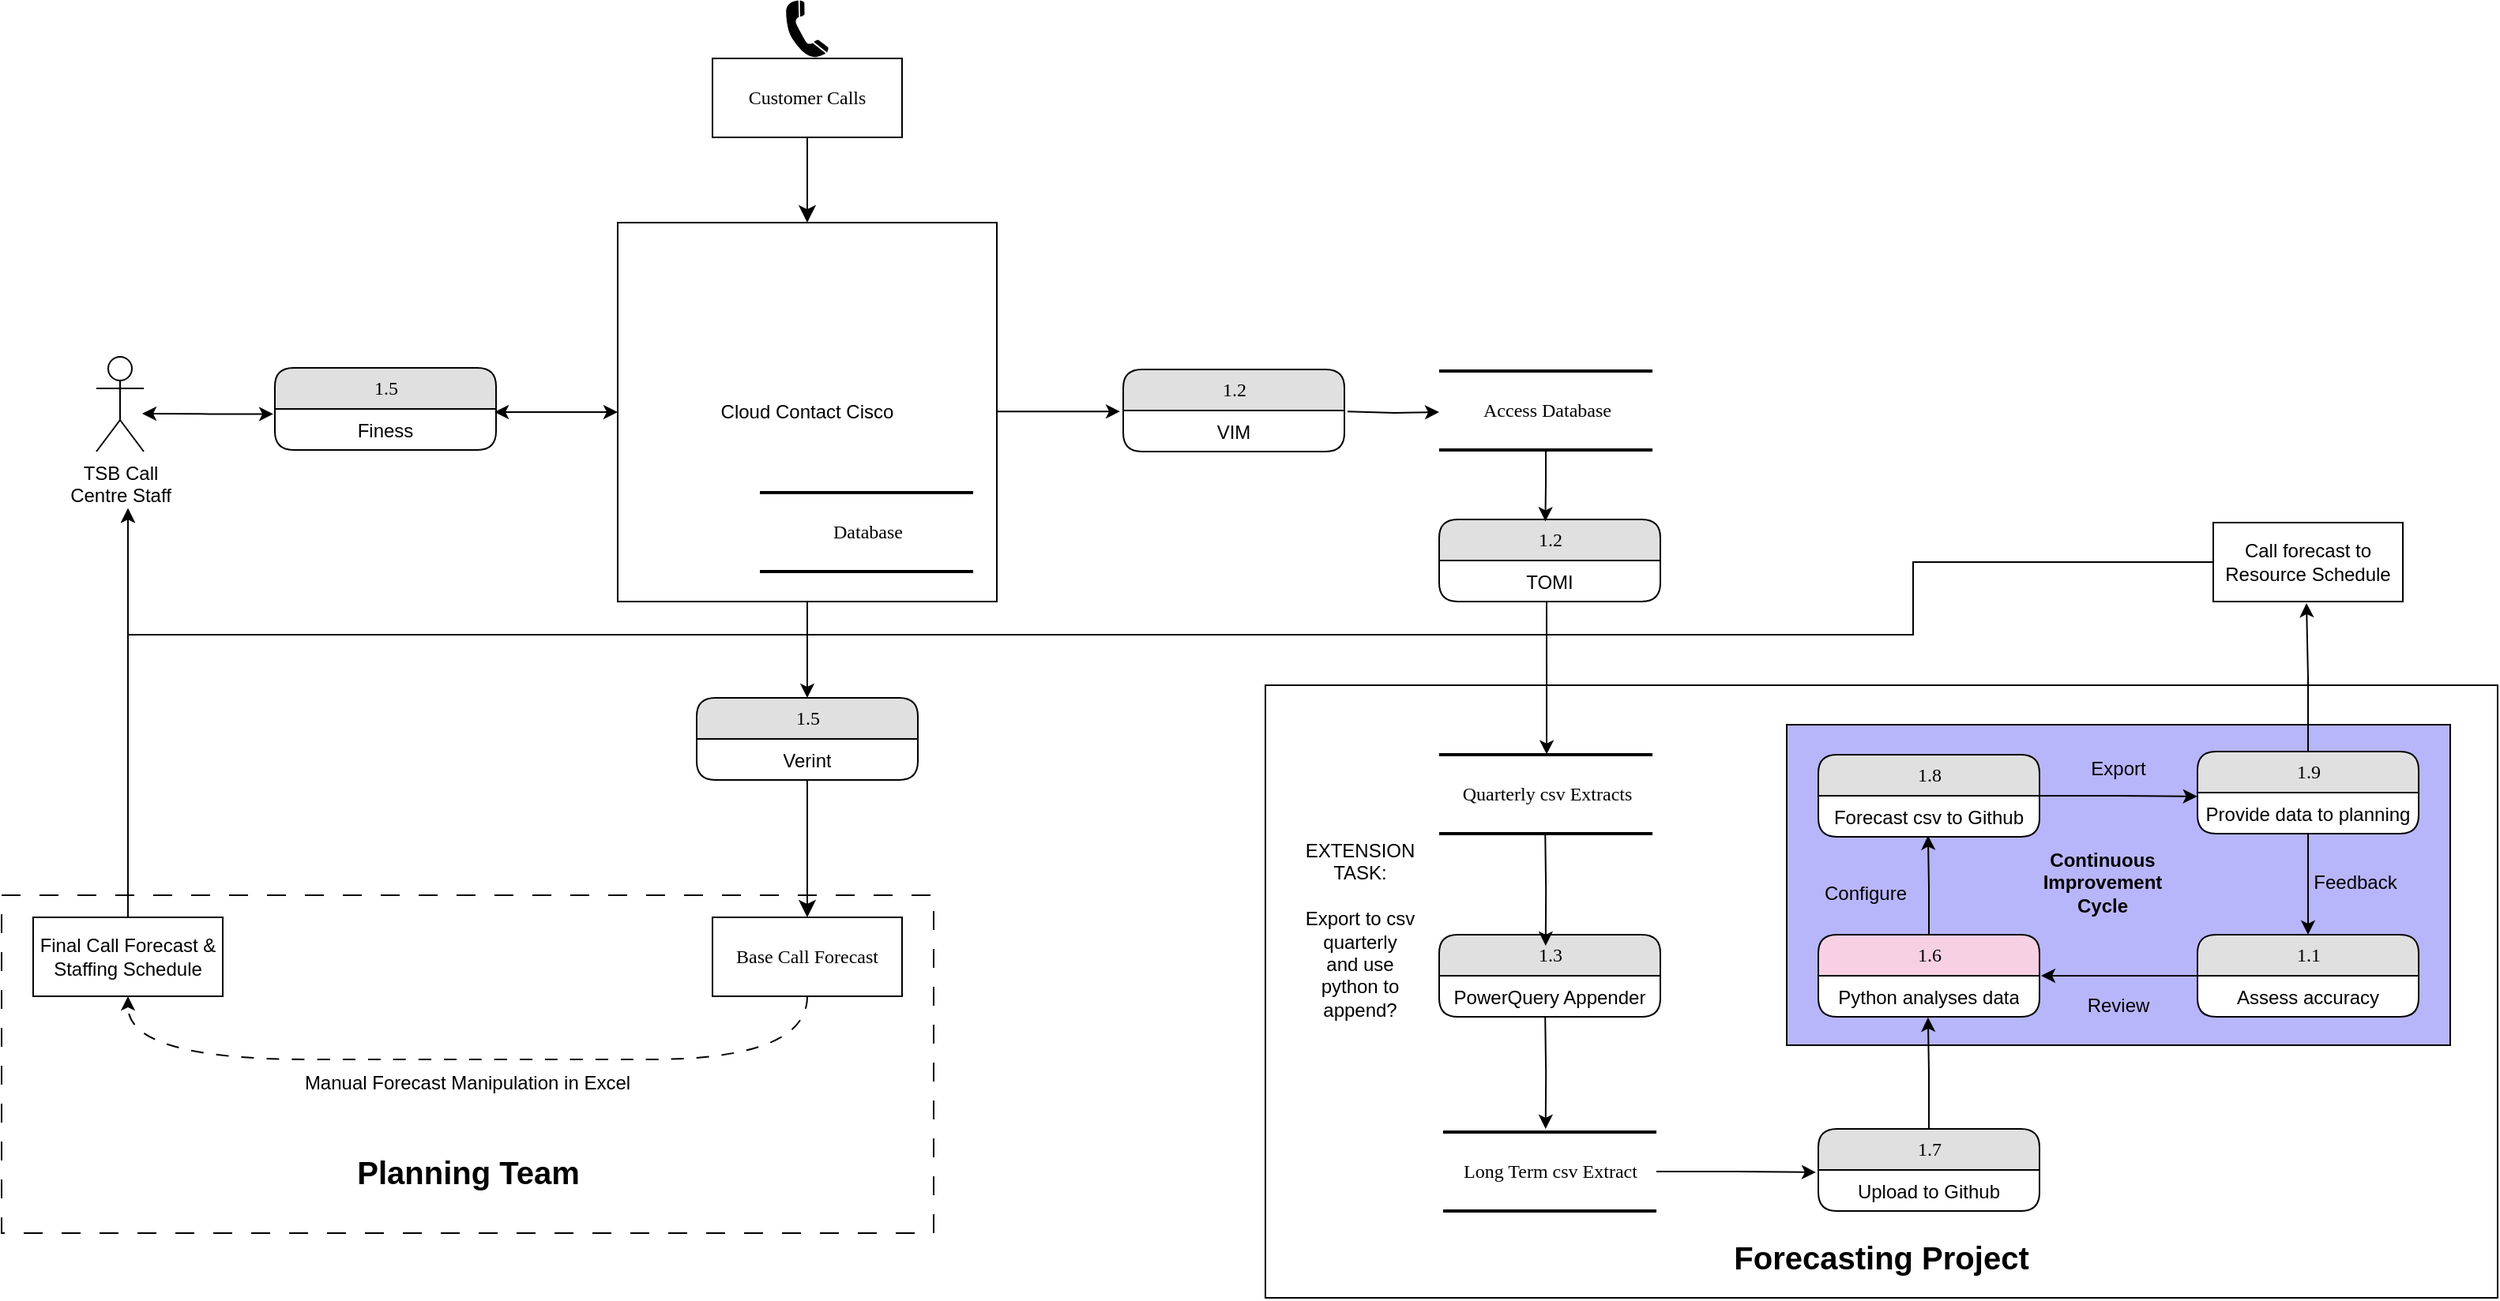 <mxfile version="24.8.2">
  <diagram name="Page-1" id="52a04d89-c75d-2922-d76d-85b35f80e030">
    <mxGraphModel dx="4856" dy="2031" grid="1" gridSize="10" guides="1" tooltips="1" connect="1" arrows="1" fold="1" page="1" pageScale="1" pageWidth="1100" pageHeight="850" background="none" math="0" shadow="0">
      <root>
        <mxCell id="0" />
        <mxCell id="1" parent="0" />
        <mxCell id="4k-aV7bayQKxP_E58n7r-49" value="" style="rounded=0;whiteSpace=wrap;html=1;" vertex="1" parent="1">
          <mxGeometry x="-290" y="452" width="780" height="388" as="geometry" />
        </mxCell>
        <mxCell id="4k-aV7bayQKxP_E58n7r-42" value="" style="rounded=0;whiteSpace=wrap;html=1;fillColor=#B8B6FA;" vertex="1" parent="1">
          <mxGeometry x="40" y="477" width="420" height="203" as="geometry" />
        </mxCell>
        <mxCell id="4k-aV7bayQKxP_E58n7r-5" value="&lt;div style=&quot;&quot;&gt;&lt;br&gt;&lt;/div&gt;" style="rounded=0;whiteSpace=wrap;html=1;dashed=1;dashPattern=12 12;align=center;" vertex="1" parent="1">
          <mxGeometry x="-1090" y="585" width="590" height="214" as="geometry" />
        </mxCell>
        <mxCell id="4k-aV7bayQKxP_E58n7r-18" style="edgeStyle=orthogonalEdgeStyle;rounded=0;orthogonalLoop=1;jettySize=auto;html=1;exitX=0.5;exitY=0;exitDx=0;exitDy=0;" edge="1" parent="1" source="4k-aV7bayQKxP_E58n7r-6">
          <mxGeometry relative="1" as="geometry">
            <mxPoint x="-1010" y="340" as="targetPoint" />
          </mxGeometry>
        </mxCell>
        <mxCell id="4k-aV7bayQKxP_E58n7r-1" style="edgeStyle=orthogonalEdgeStyle;rounded=0;orthogonalLoop=1;jettySize=auto;html=1;exitX=0.5;exitY=1;exitDx=0;exitDy=0;entryX=0.5;entryY=0;entryDx=0;entryDy=0;" edge="1" parent="1" source="nZ7cL2wYxaAbKhHbTv4k-1" target="1fdf3b25b50cf41e-1">
          <mxGeometry relative="1" as="geometry" />
        </mxCell>
        <mxCell id="nZ7cL2wYxaAbKhHbTv4k-1" value="Cloud Contact Cisco" style="rounded=0;whiteSpace=wrap;html=1;" parent="1" vertex="1">
          <mxGeometry x="-700" y="159" width="240" height="240" as="geometry" />
        </mxCell>
        <mxCell id="21ea969265ad0168-30" value="Database" style="html=1;rounded=0;shadow=0;comic=0;labelBackgroundColor=none;strokeWidth=2;fontFamily=Verdana;fontSize=12;align=center;shape=mxgraph.ios7ui.horLines;" parent="1" vertex="1">
          <mxGeometry x="-610" y="330" width="135" height="50" as="geometry" />
        </mxCell>
        <mxCell id="4k-aV7bayQKxP_E58n7r-7" style="edgeStyle=orthogonalEdgeStyle;rounded=0;orthogonalLoop=1;jettySize=auto;html=1;dashed=1;dashPattern=8 8;curved=1;" edge="1" parent="1" source="17472293e6e8944d-29" target="4k-aV7bayQKxP_E58n7r-6">
          <mxGeometry relative="1" as="geometry">
            <Array as="points">
              <mxPoint x="-780" y="689" />
              <mxPoint x="-1110" y="689" />
            </Array>
          </mxGeometry>
        </mxCell>
        <mxCell id="17472293e6e8944d-29" value="Base Call Forecast" style="whiteSpace=wrap;html=1;rounded=0;shadow=0;comic=0;labelBackgroundColor=none;strokeWidth=1;fontFamily=Verdana;fontSize=12;align=center;" parent="1" vertex="1">
          <mxGeometry x="-640" y="599" width="120" height="50" as="geometry" />
        </mxCell>
        <mxCell id="1fdf3b25b50cf41e-27" style="edgeStyle=none;html=1;labelBackgroundColor=none;startFill=0;startSize=8;endFill=1;endSize=8;fontFamily=Verdana;fontSize=12;entryX=0.5;entryY=0;entryDx=0;entryDy=0;" parent="1" source="17472293e6e8944d-30" target="nZ7cL2wYxaAbKhHbTv4k-1" edge="1">
          <mxGeometry relative="1" as="geometry" />
        </mxCell>
        <mxCell id="17472293e6e8944d-30" value="Customer Calls" style="whiteSpace=wrap;html=1;rounded=0;shadow=0;comic=0;labelBackgroundColor=none;strokeWidth=1;fontFamily=Verdana;fontSize=12;align=center;" parent="1" vertex="1">
          <mxGeometry x="-640" y="55" width="120" height="50" as="geometry" />
        </mxCell>
        <mxCell id="1fdf3b25b50cf41e-28" style="edgeStyle=none;html=1;labelBackgroundColor=none;startFill=0;startSize=8;endFill=1;endSize=8;fontFamily=Verdana;fontSize=12;" parent="1" source="1fdf3b25b50cf41e-1" target="17472293e6e8944d-29" edge="1">
          <mxGeometry relative="1" as="geometry" />
        </mxCell>
        <mxCell id="1fdf3b25b50cf41e-1" value="1.5" style="swimlane;html=1;fontStyle=0;childLayout=stackLayout;horizontal=1;startSize=26;fillColor=#e0e0e0;horizontalStack=0;resizeParent=1;resizeLast=0;collapsible=1;marginBottom=0;swimlaneFillColor=#ffffff;align=center;rounded=1;shadow=0;comic=0;labelBackgroundColor=none;strokeWidth=1;fontFamily=Verdana;fontSize=12" parent="1" vertex="1">
          <mxGeometry x="-650" y="460" width="140" height="52" as="geometry">
            <mxRectangle x="-150" y="460" width="60" height="30" as="alternateBounds" />
          </mxGeometry>
        </mxCell>
        <mxCell id="1fdf3b25b50cf41e-2" value="Verint" style="text;html=1;strokeColor=none;fillColor=none;spacingLeft=4;spacingRight=4;whiteSpace=wrap;overflow=hidden;rotatable=0;points=[[0,0.5],[1,0.5]];portConstraint=eastwest;align=center;" parent="1fdf3b25b50cf41e-1" vertex="1">
          <mxGeometry y="26" width="140" height="26" as="geometry" />
        </mxCell>
        <mxCell id="ahJ-I4flgcTKwHwfHCKS-5" style="edgeStyle=orthogonalEdgeStyle;rounded=0;orthogonalLoop=1;jettySize=auto;html=1;entryX=0.496;entryY=0.971;entryDx=0;entryDy=0;entryPerimeter=0;" parent="1" source="1fdf3b25b50cf41e-7" target="1fdf3b25b50cf41e-16" edge="1">
          <mxGeometry relative="1" as="geometry">
            <mxPoint x="360" y="681" as="targetPoint" />
          </mxGeometry>
        </mxCell>
        <mxCell id="1fdf3b25b50cf41e-7" value="1.6" style="swimlane;html=1;fontStyle=0;childLayout=stackLayout;horizontal=1;startSize=26;fillColor=#F7D0E4;horizontalStack=0;resizeParent=1;resizeLast=0;collapsible=1;marginBottom=0;swimlaneFillColor=#ffffff;align=center;rounded=1;shadow=0;comic=0;labelBackgroundColor=none;strokeWidth=1;fontFamily=Verdana;fontSize=12" parent="1" vertex="1">
          <mxGeometry x="60" y="610" width="140" height="52" as="geometry" />
        </mxCell>
        <mxCell id="1fdf3b25b50cf41e-8" value="Python analyses data" style="text;html=1;strokeColor=none;fillColor=none;spacingLeft=4;spacingRight=4;whiteSpace=wrap;overflow=hidden;rotatable=0;points=[[0,0.5],[1,0.5]];portConstraint=eastwest;align=center;" parent="1fdf3b25b50cf41e-7" vertex="1">
          <mxGeometry y="26" width="140" height="26" as="geometry" />
        </mxCell>
        <mxCell id="1fdf3b25b50cf41e-9" value="1.2" style="swimlane;html=1;fontStyle=0;childLayout=stackLayout;horizontal=1;startSize=26;fillColor=#e0e0e0;horizontalStack=0;resizeParent=1;resizeLast=0;collapsible=1;marginBottom=0;swimlaneFillColor=#ffffff;align=center;rounded=1;shadow=0;comic=0;labelBackgroundColor=none;strokeWidth=1;fontFamily=Verdana;fontSize=12" parent="1" vertex="1">
          <mxGeometry x="-180" y="347" width="140" height="52" as="geometry" />
        </mxCell>
        <mxCell id="1fdf3b25b50cf41e-10" value="TOMI" style="text;html=1;strokeColor=none;fillColor=none;spacingLeft=4;spacingRight=4;whiteSpace=wrap;overflow=hidden;rotatable=0;points=[[0,0.5],[1,0.5]];portConstraint=eastwest;align=center;" parent="1fdf3b25b50cf41e-9" vertex="1">
          <mxGeometry y="26" width="140" height="26" as="geometry" />
        </mxCell>
        <mxCell id="4k-aV7bayQKxP_E58n7r-39" style="edgeStyle=orthogonalEdgeStyle;rounded=0;orthogonalLoop=1;jettySize=auto;html=1;entryX=0.5;entryY=0;entryDx=0;entryDy=0;" edge="1" parent="1" source="1fdf3b25b50cf41e-11" target="ahJ-I4flgcTKwHwfHCKS-7">
          <mxGeometry relative="1" as="geometry" />
        </mxCell>
        <mxCell id="4k-aV7bayQKxP_E58n7r-52" style="edgeStyle=orthogonalEdgeStyle;rounded=0;orthogonalLoop=1;jettySize=auto;html=1;" edge="1" parent="1" source="1fdf3b25b50cf41e-11">
          <mxGeometry relative="1" as="geometry">
            <mxPoint x="369" y="400" as="targetPoint" />
          </mxGeometry>
        </mxCell>
        <mxCell id="1fdf3b25b50cf41e-11" value="1.9" style="swimlane;html=1;fontStyle=0;childLayout=stackLayout;horizontal=1;startSize=26;fillColor=#e0e0e0;horizontalStack=0;resizeParent=1;resizeLast=0;collapsible=1;marginBottom=0;swimlaneFillColor=#ffffff;align=center;rounded=1;shadow=0;comic=0;labelBackgroundColor=none;strokeWidth=1;fontFamily=Verdana;fontSize=12" parent="1" vertex="1">
          <mxGeometry x="300" y="494" width="140" height="52" as="geometry" />
        </mxCell>
        <mxCell id="1fdf3b25b50cf41e-12" value="Provide data to planning" style="text;html=1;strokeColor=none;fillColor=none;spacingLeft=4;spacingRight=4;whiteSpace=wrap;overflow=hidden;rotatable=0;points=[[0,0.5],[1,0.5]];portConstraint=eastwest;align=center;" parent="1fdf3b25b50cf41e-11" vertex="1">
          <mxGeometry y="26" width="140" height="26" as="geometry" />
        </mxCell>
        <mxCell id="1fdf3b25b50cf41e-13" value="1.3" style="swimlane;html=1;fontStyle=0;childLayout=stackLayout;horizontal=1;startSize=26;fillColor=#e0e0e0;horizontalStack=0;resizeParent=1;resizeLast=0;collapsible=1;marginBottom=0;swimlaneFillColor=#ffffff;align=center;rounded=1;shadow=0;comic=0;labelBackgroundColor=none;strokeWidth=1;fontFamily=Verdana;fontSize=12" parent="1" vertex="1">
          <mxGeometry x="-180" y="610" width="140" height="52" as="geometry" />
        </mxCell>
        <mxCell id="1fdf3b25b50cf41e-14" value="PowerQuery Appender" style="text;html=1;strokeColor=none;fillColor=none;spacingLeft=4;spacingRight=4;whiteSpace=wrap;overflow=hidden;rotatable=0;points=[[0,0.5],[1,0.5]];portConstraint=eastwest;align=center;" parent="1fdf3b25b50cf41e-13" vertex="1">
          <mxGeometry y="26" width="140" height="26" as="geometry" />
        </mxCell>
        <mxCell id="1fdf3b25b50cf41e-15" value="1.8" style="swimlane;html=1;fontStyle=0;childLayout=stackLayout;horizontal=1;startSize=26;fillColor=#e0e0e0;horizontalStack=0;resizeParent=1;resizeLast=0;collapsible=1;marginBottom=0;swimlaneFillColor=#ffffff;align=center;rounded=1;shadow=0;comic=0;labelBackgroundColor=none;strokeWidth=1;fontFamily=Verdana;fontSize=12" parent="1" vertex="1">
          <mxGeometry x="60" y="496" width="140" height="52" as="geometry" />
        </mxCell>
        <mxCell id="1fdf3b25b50cf41e-16" value="Forecast csv to Github" style="text;html=1;strokeColor=none;fillColor=none;spacingLeft=4;spacingRight=4;whiteSpace=wrap;overflow=hidden;rotatable=0;points=[[0,0.5],[1,0.5]];portConstraint=eastwest;align=center;" parent="1fdf3b25b50cf41e-15" vertex="1">
          <mxGeometry y="26" width="140" height="26" as="geometry" />
        </mxCell>
        <mxCell id="ahJ-I4flgcTKwHwfHCKS-4" style="edgeStyle=orthogonalEdgeStyle;rounded=0;orthogonalLoop=1;jettySize=auto;html=1;entryX=0.496;entryY=1.016;entryDx=0;entryDy=0;entryPerimeter=0;" parent="1" source="1fdf3b25b50cf41e-21" target="1fdf3b25b50cf41e-8" edge="1">
          <mxGeometry relative="1" as="geometry" />
        </mxCell>
        <mxCell id="1fdf3b25b50cf41e-21" value="1.7" style="swimlane;html=1;fontStyle=0;childLayout=stackLayout;horizontal=1;startSize=26;fillColor=#e0e0e0;horizontalStack=0;resizeParent=1;resizeLast=0;collapsible=1;marginBottom=0;swimlaneFillColor=#ffffff;align=center;rounded=1;shadow=0;comic=0;labelBackgroundColor=none;strokeWidth=1;fontFamily=Verdana;fontSize=12" parent="1" vertex="1">
          <mxGeometry x="60" y="733" width="140" height="52" as="geometry" />
        </mxCell>
        <mxCell id="1fdf3b25b50cf41e-22" value="Upload to Github" style="text;html=1;strokeColor=none;fillColor=none;spacingLeft=4;spacingRight=4;whiteSpace=wrap;overflow=hidden;rotatable=0;points=[[0,0.5],[1,0.5]];portConstraint=eastwest;align=center;" parent="1fdf3b25b50cf41e-21" vertex="1">
          <mxGeometry y="26" width="140" height="26" as="geometry" />
        </mxCell>
        <mxCell id="ahJ-I4flgcTKwHwfHCKS-7" value="1.1" style="swimlane;html=1;fontStyle=0;childLayout=stackLayout;horizontal=1;startSize=26;fillColor=#e0e0e0;horizontalStack=0;resizeParent=1;resizeLast=0;collapsible=1;marginBottom=0;swimlaneFillColor=#ffffff;align=center;rounded=1;shadow=0;comic=0;labelBackgroundColor=none;strokeWidth=1;fontFamily=Verdana;fontSize=12" parent="1" vertex="1">
          <mxGeometry x="300" y="610" width="140" height="52" as="geometry" />
        </mxCell>
        <mxCell id="ahJ-I4flgcTKwHwfHCKS-8" value="Assess accuracy" style="text;html=1;strokeColor=none;fillColor=none;spacingLeft=4;spacingRight=4;whiteSpace=wrap;overflow=hidden;rotatable=0;points=[[0,0.5],[1,0.5]];portConstraint=eastwest;align=center;" parent="ahJ-I4flgcTKwHwfHCKS-7" vertex="1">
          <mxGeometry y="26" width="140" height="26" as="geometry" />
        </mxCell>
        <mxCell id="4k-aV7bayQKxP_E58n7r-6" value="Final Call Forecast &amp;amp; Staffing Schedule" style="rounded=0;whiteSpace=wrap;html=1;" vertex="1" parent="1">
          <mxGeometry x="-1070" y="599" width="120" height="50" as="geometry" />
        </mxCell>
        <mxCell id="4k-aV7bayQKxP_E58n7r-8" value="&lt;b&gt;&lt;font style=&quot;font-size: 20px;&quot;&gt;Planning Team&lt;/font&gt;&lt;/b&gt;" style="text;html=1;align=center;verticalAlign=middle;whiteSpace=wrap;rounded=0;" vertex="1" parent="1">
          <mxGeometry x="-871.25" y="745" width="152.5" height="30" as="geometry" />
        </mxCell>
        <mxCell id="4k-aV7bayQKxP_E58n7r-11" value="Manual Forecast Manipulation in Excel" style="text;html=1;align=center;verticalAlign=middle;whiteSpace=wrap;rounded=0;" vertex="1" parent="1">
          <mxGeometry x="-903.75" y="689" width="217.5" height="30" as="geometry" />
        </mxCell>
        <mxCell id="4k-aV7bayQKxP_E58n7r-12" value="1.5" style="swimlane;html=1;fontStyle=0;childLayout=stackLayout;horizontal=1;startSize=26;fillColor=#e0e0e0;horizontalStack=0;resizeParent=1;resizeLast=0;collapsible=1;marginBottom=0;swimlaneFillColor=#ffffff;align=center;rounded=1;shadow=0;comic=0;labelBackgroundColor=none;strokeWidth=1;fontFamily=Verdana;fontSize=12" vertex="1" parent="1">
          <mxGeometry x="-917" y="251" width="140" height="52" as="geometry">
            <mxRectangle x="-150" y="460" width="60" height="30" as="alternateBounds" />
          </mxGeometry>
        </mxCell>
        <mxCell id="4k-aV7bayQKxP_E58n7r-13" value="Finess" style="text;html=1;strokeColor=none;fillColor=none;spacingLeft=4;spacingRight=4;whiteSpace=wrap;overflow=hidden;rotatable=0;points=[[0,0.5],[1,0.5]];portConstraint=eastwest;align=center;" vertex="1" parent="4k-aV7bayQKxP_E58n7r-12">
          <mxGeometry y="26" width="140" height="26" as="geometry" />
        </mxCell>
        <mxCell id="4k-aV7bayQKxP_E58n7r-14" value="TSB Call&lt;br&gt;Centre Staff" style="shape=umlActor;verticalLabelPosition=bottom;verticalAlign=top;html=1;outlineConnect=0;" vertex="1" parent="1">
          <mxGeometry x="-1030" y="244" width="30" height="60" as="geometry" />
        </mxCell>
        <mxCell id="4k-aV7bayQKxP_E58n7r-15" value="" style="shape=mxgraph.signs.tech.telephone_3;html=1;pointerEvents=1;fillColor=#000000;strokeColor=none;verticalLabelPosition=bottom;verticalAlign=top;align=center;aspect=fixed;" vertex="1" parent="1">
          <mxGeometry x="-593.5" y="18.15" width="27" height="36.85" as="geometry" />
        </mxCell>
        <mxCell id="4k-aV7bayQKxP_E58n7r-19" style="edgeStyle=orthogonalEdgeStyle;rounded=0;orthogonalLoop=1;jettySize=auto;html=1;entryX=0.993;entryY=0.077;entryDx=0;entryDy=0;entryPerimeter=0;exitX=0;exitY=0.5;exitDx=0;exitDy=0;startArrow=classic;startFill=1;" edge="1" parent="1" source="nZ7cL2wYxaAbKhHbTv4k-1" target="4k-aV7bayQKxP_E58n7r-13">
          <mxGeometry relative="1" as="geometry">
            <mxPoint x="-860" y="310" as="sourcePoint" />
          </mxGeometry>
        </mxCell>
        <mxCell id="4k-aV7bayQKxP_E58n7r-22" style="edgeStyle=orthogonalEdgeStyle;rounded=0;orthogonalLoop=1;jettySize=auto;html=1;entryX=0.993;entryY=0.077;entryDx=0;entryDy=0;entryPerimeter=0;startArrow=classic;startFill=1;exitX=-0.007;exitY=0.123;exitDx=0;exitDy=0;exitPerimeter=0;" edge="1" parent="1" source="4k-aV7bayQKxP_E58n7r-13">
          <mxGeometry relative="1" as="geometry">
            <mxPoint x="-930" y="280" as="sourcePoint" />
            <mxPoint x="-1001" y="280" as="targetPoint" />
          </mxGeometry>
        </mxCell>
        <mxCell id="4k-aV7bayQKxP_E58n7r-23" value="1.2" style="swimlane;html=1;fontStyle=0;childLayout=stackLayout;horizontal=1;startSize=26;fillColor=#e0e0e0;horizontalStack=0;resizeParent=1;resizeLast=0;collapsible=1;marginBottom=0;swimlaneFillColor=#ffffff;align=center;rounded=1;shadow=0;comic=0;labelBackgroundColor=none;strokeWidth=1;fontFamily=Verdana;fontSize=12" vertex="1" parent="1">
          <mxGeometry x="-380" y="252" width="140" height="52" as="geometry" />
        </mxCell>
        <mxCell id="4k-aV7bayQKxP_E58n7r-24" value="VIM" style="text;html=1;strokeColor=none;fillColor=none;spacingLeft=4;spacingRight=4;whiteSpace=wrap;overflow=hidden;rotatable=0;points=[[0,0.5],[1,0.5]];portConstraint=eastwest;align=center;" vertex="1" parent="4k-aV7bayQKxP_E58n7r-23">
          <mxGeometry y="26" width="140" height="26" as="geometry" />
        </mxCell>
        <mxCell id="4k-aV7bayQKxP_E58n7r-25" style="edgeStyle=orthogonalEdgeStyle;rounded=0;orthogonalLoop=1;jettySize=auto;html=1;entryX=0.993;entryY=0.077;entryDx=0;entryDy=0;entryPerimeter=0;exitX=0;exitY=0.5;exitDx=0;exitDy=0;startArrow=classic;startFill=1;endArrow=none;endFill=0;" edge="1" parent="1">
          <mxGeometry relative="1" as="geometry">
            <mxPoint x="-382" y="278.58" as="sourcePoint" />
            <mxPoint x="-460" y="278.58" as="targetPoint" />
          </mxGeometry>
        </mxCell>
        <mxCell id="4k-aV7bayQKxP_E58n7r-26" value="Access Database" style="html=1;rounded=0;shadow=0;comic=0;labelBackgroundColor=none;strokeWidth=2;fontFamily=Verdana;fontSize=12;align=center;shape=mxgraph.ios7ui.horLines;" vertex="1" parent="1">
          <mxGeometry x="-180" y="253" width="135" height="50" as="geometry" />
        </mxCell>
        <mxCell id="4k-aV7bayQKxP_E58n7r-27" style="edgeStyle=orthogonalEdgeStyle;rounded=0;orthogonalLoop=1;jettySize=auto;html=1;entryX=0.993;entryY=0.077;entryDx=0;entryDy=0;entryPerimeter=0;startArrow=classic;startFill=1;endArrow=none;endFill=0;" edge="1" parent="1">
          <mxGeometry relative="1" as="geometry">
            <mxPoint x="-180" y="279" as="sourcePoint" />
            <mxPoint x="-238" y="278.58" as="targetPoint" />
          </mxGeometry>
        </mxCell>
        <mxCell id="4k-aV7bayQKxP_E58n7r-29" value="Quarterly csv Extracts" style="html=1;rounded=0;shadow=0;comic=0;labelBackgroundColor=none;strokeWidth=2;fontFamily=Verdana;fontSize=12;align=center;shape=mxgraph.ios7ui.horLines;" vertex="1" parent="1">
          <mxGeometry x="-180" y="496" width="135" height="50" as="geometry" />
        </mxCell>
        <mxCell id="4k-aV7bayQKxP_E58n7r-31" style="edgeStyle=orthogonalEdgeStyle;rounded=0;orthogonalLoop=1;jettySize=auto;html=1;entryX=0.48;entryY=0.023;entryDx=0;entryDy=0;entryPerimeter=0;" edge="1" parent="1" source="4k-aV7bayQKxP_E58n7r-26" target="1fdf3b25b50cf41e-9">
          <mxGeometry relative="1" as="geometry" />
        </mxCell>
        <mxCell id="4k-aV7bayQKxP_E58n7r-32" style="edgeStyle=orthogonalEdgeStyle;rounded=0;orthogonalLoop=1;jettySize=auto;html=1;entryX=0.504;entryY=-0.004;entryDx=0;entryDy=0;entryPerimeter=0;exitX=0.5;exitY=1;exitDx=0;exitDy=0;exitPerimeter=0;" edge="1" parent="1" source="1fdf3b25b50cf41e-10" target="4k-aV7bayQKxP_E58n7r-29">
          <mxGeometry relative="1" as="geometry">
            <mxPoint x="-112.26" y="425" as="sourcePoint" />
            <mxPoint x="-113.26" y="496" as="targetPoint" />
            <Array as="points">
              <mxPoint x="-112" y="399" />
            </Array>
          </mxGeometry>
        </mxCell>
        <mxCell id="4k-aV7bayQKxP_E58n7r-33" style="edgeStyle=orthogonalEdgeStyle;rounded=0;orthogonalLoop=1;jettySize=auto;html=1;entryX=0.504;entryY=-0.004;entryDx=0;entryDy=0;entryPerimeter=0;" edge="1" parent="1">
          <mxGeometry relative="1" as="geometry">
            <mxPoint x="-112.87" y="546" as="sourcePoint" />
            <mxPoint x="-112.61" y="617" as="targetPoint" />
          </mxGeometry>
        </mxCell>
        <mxCell id="4k-aV7bayQKxP_E58n7r-34" style="edgeStyle=orthogonalEdgeStyle;rounded=0;orthogonalLoop=1;jettySize=auto;html=1;entryX=0.504;entryY=-0.004;entryDx=0;entryDy=0;entryPerimeter=0;" edge="1" parent="1">
          <mxGeometry relative="1" as="geometry">
            <mxPoint x="-112.89" y="662" as="sourcePoint" />
            <mxPoint x="-112.63" y="733" as="targetPoint" />
          </mxGeometry>
        </mxCell>
        <mxCell id="4k-aV7bayQKxP_E58n7r-35" value="Long Term csv Extract" style="html=1;rounded=0;shadow=0;comic=0;labelBackgroundColor=none;strokeWidth=2;fontFamily=Verdana;fontSize=12;align=center;shape=mxgraph.ios7ui.horLines;" vertex="1" parent="1">
          <mxGeometry x="-177.5" y="735" width="135" height="50" as="geometry" />
        </mxCell>
        <mxCell id="4k-aV7bayQKxP_E58n7r-36" style="edgeStyle=orthogonalEdgeStyle;rounded=0;orthogonalLoop=1;jettySize=auto;html=1;entryX=-0.011;entryY=0.057;entryDx=0;entryDy=0;entryPerimeter=0;" edge="1" parent="1" source="4k-aV7bayQKxP_E58n7r-35" target="1fdf3b25b50cf41e-22">
          <mxGeometry relative="1" as="geometry" />
        </mxCell>
        <mxCell id="4k-aV7bayQKxP_E58n7r-38" style="edgeStyle=orthogonalEdgeStyle;rounded=0;orthogonalLoop=1;jettySize=auto;html=1;entryX=-0.001;entryY=0.093;entryDx=0;entryDy=0;entryPerimeter=0;" edge="1" parent="1" source="1fdf3b25b50cf41e-15" target="1fdf3b25b50cf41e-12">
          <mxGeometry relative="1" as="geometry" />
        </mxCell>
        <mxCell id="4k-aV7bayQKxP_E58n7r-40" style="edgeStyle=orthogonalEdgeStyle;rounded=0;orthogonalLoop=1;jettySize=auto;html=1;" edge="1" parent="1" source="ahJ-I4flgcTKwHwfHCKS-7">
          <mxGeometry relative="1" as="geometry">
            <mxPoint x="201" y="636" as="targetPoint" />
            <Array as="points">
              <mxPoint x="201" y="636" />
            </Array>
          </mxGeometry>
        </mxCell>
        <mxCell id="4k-aV7bayQKxP_E58n7r-41" value="&lt;b&gt;Continuous Improvement&lt;br&gt;Cycle&lt;/b&gt;" style="text;html=1;align=center;verticalAlign=middle;whiteSpace=wrap;rounded=0;" vertex="1" parent="1">
          <mxGeometry x="190" y="554" width="100" height="45" as="geometry" />
        </mxCell>
        <mxCell id="4k-aV7bayQKxP_E58n7r-43" value="Review" style="text;html=1;align=center;verticalAlign=middle;whiteSpace=wrap;rounded=0;" vertex="1" parent="1">
          <mxGeometry x="220" y="640" width="60" height="30" as="geometry" />
        </mxCell>
        <mxCell id="4k-aV7bayQKxP_E58n7r-44" value="Configure" style="text;html=1;align=center;verticalAlign=middle;whiteSpace=wrap;rounded=0;" vertex="1" parent="1">
          <mxGeometry x="60" y="569" width="60" height="30" as="geometry" />
        </mxCell>
        <mxCell id="4k-aV7bayQKxP_E58n7r-45" value="Export" style="text;html=1;align=center;verticalAlign=middle;whiteSpace=wrap;rounded=0;" vertex="1" parent="1">
          <mxGeometry x="220" y="490" width="60" height="30" as="geometry" />
        </mxCell>
        <mxCell id="4k-aV7bayQKxP_E58n7r-46" value="Feedback" style="text;html=1;align=center;verticalAlign=middle;whiteSpace=wrap;rounded=0;" vertex="1" parent="1">
          <mxGeometry x="370" y="561.5" width="60" height="30" as="geometry" />
        </mxCell>
        <mxCell id="4k-aV7bayQKxP_E58n7r-47" value="EXTENSION TASK:&lt;div&gt;&lt;br&gt;&lt;/div&gt;&lt;div&gt;Export to csv quarterly and use python to append?&lt;/div&gt;" style="text;html=1;align=center;verticalAlign=middle;whiteSpace=wrap;rounded=0;" vertex="1" parent="1">
          <mxGeometry x="-260" y="591.5" width="60" height="30" as="geometry" />
        </mxCell>
        <mxCell id="4k-aV7bayQKxP_E58n7r-51" value="&lt;span style=&quot;font-size: 20px;&quot;&gt;&lt;b&gt;Forecasting Project&lt;/b&gt;&lt;/span&gt;" style="text;html=1;align=center;verticalAlign=middle;whiteSpace=wrap;rounded=0;" vertex="1" parent="1">
          <mxGeometry x="-3.12" y="799" width="206.25" height="30" as="geometry" />
        </mxCell>
        <mxCell id="4k-aV7bayQKxP_E58n7r-56" style="edgeStyle=orthogonalEdgeStyle;rounded=0;orthogonalLoop=1;jettySize=auto;html=1;exitX=0;exitY=0.5;exitDx=0;exitDy=0;" edge="1" parent="1" source="4k-aV7bayQKxP_E58n7r-55">
          <mxGeometry relative="1" as="geometry">
            <mxPoint x="-1010" y="340" as="targetPoint" />
            <Array as="points">
              <mxPoint x="120" y="374" />
              <mxPoint x="120" y="420" />
              <mxPoint x="-1010" y="420" />
            </Array>
          </mxGeometry>
        </mxCell>
        <mxCell id="4k-aV7bayQKxP_E58n7r-55" value="Call forecast to Resource Schedule" style="rounded=0;whiteSpace=wrap;html=1;" vertex="1" parent="1">
          <mxGeometry x="310" y="349" width="120" height="50" as="geometry" />
        </mxCell>
      </root>
    </mxGraphModel>
  </diagram>
</mxfile>
